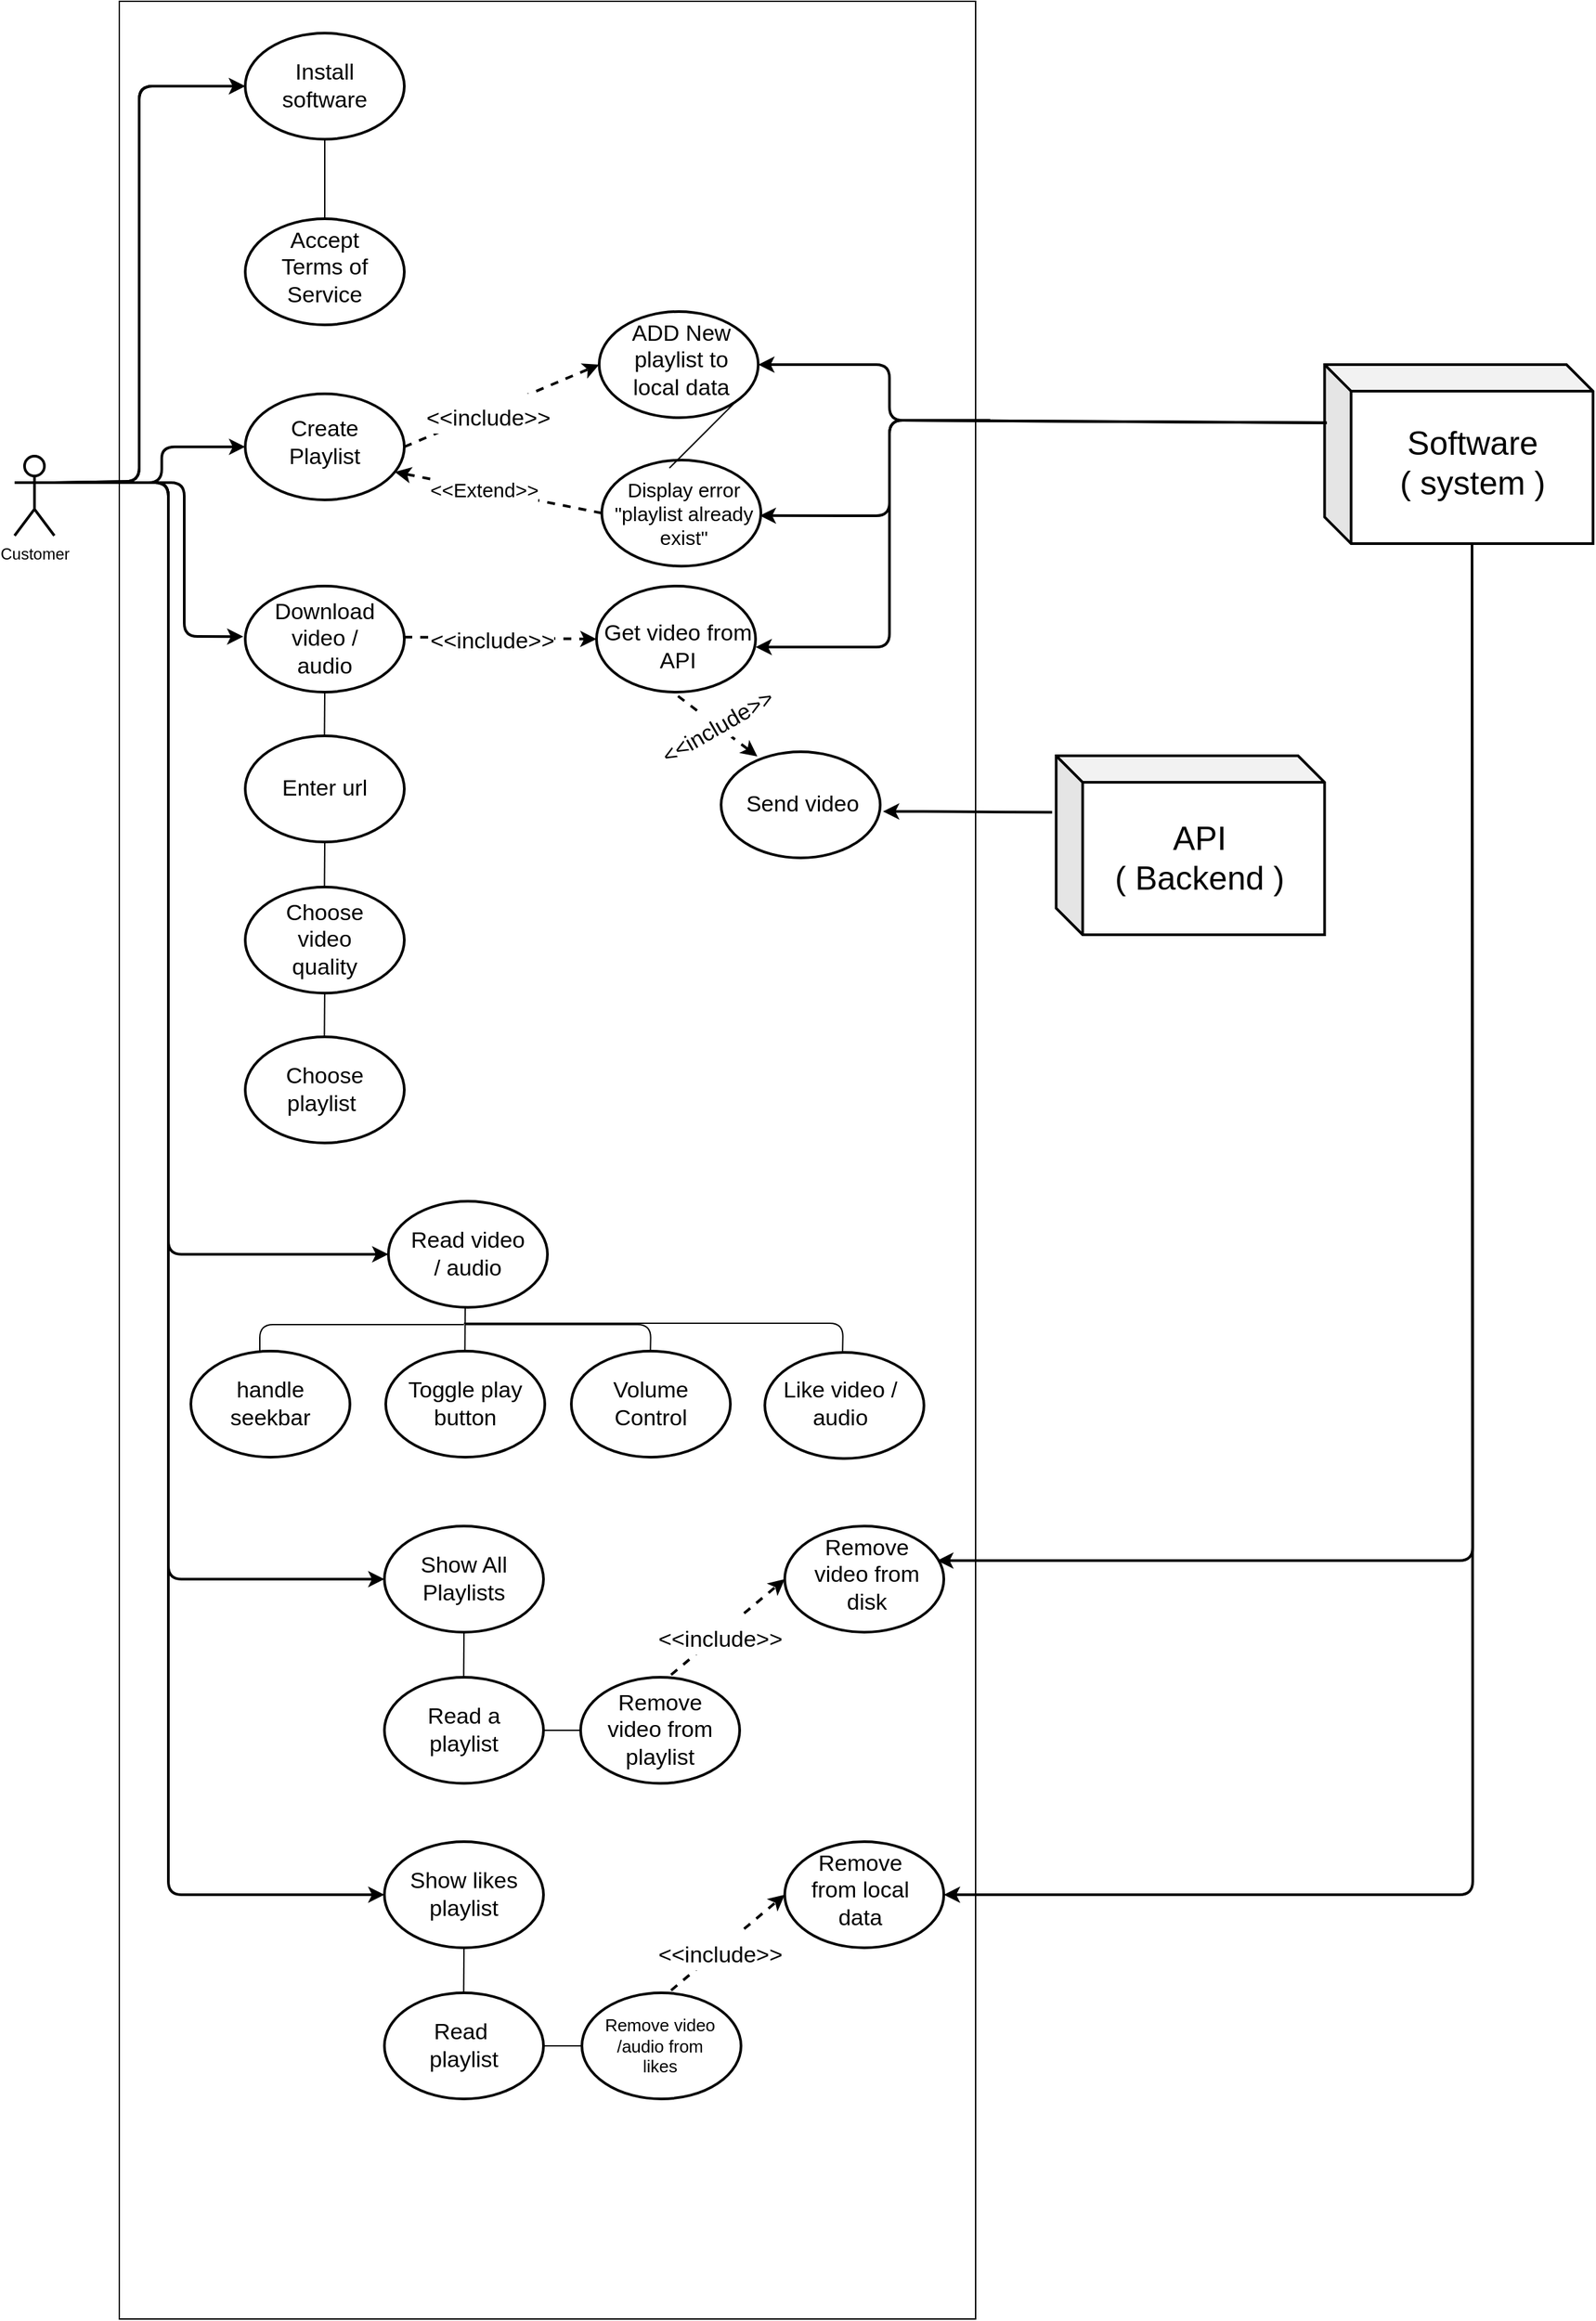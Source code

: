 <mxfile>
    <diagram id="LdMgm2CrF7uUPISppwHO" name="Page-1">
        <mxGraphModel dx="4434" dy="2234" grid="0" gridSize="10" guides="1" tooltips="1" connect="1" arrows="1" fold="1" page="1" pageScale="1" pageWidth="1169" pageHeight="827" background="#ffffff" math="0" shadow="0">
            <root>
                <mxCell id="0"/>
                <mxCell id="1" parent="0"/>
                <mxCell id="100" value="" style="group" parent="1" vertex="1" connectable="0">
                    <mxGeometry x="159" y="75" width="646" height="1748" as="geometry"/>
                </mxCell>
                <mxCell id="173" value="" style="ellipse;whiteSpace=wrap;html=1;strokeColor=#000000;strokeWidth=2;fillColor=none;" vertex="1" parent="100">
                    <mxGeometry x="349" y="1502" width="120" height="80" as="geometry"/>
                </mxCell>
                <mxCell id="2" value="" style="rounded=0;whiteSpace=wrap;html=1;fillColor=none;strokeColor=#000000;strokeWidth=1;" parent="100" vertex="1">
                    <mxGeometry width="646" height="1748" as="geometry"/>
                </mxCell>
                <mxCell id="101" value="" style="group" parent="100" vertex="1" connectable="0">
                    <mxGeometry x="54" y="905" width="575" height="196" as="geometry"/>
                </mxCell>
                <mxCell id="93" value="" style="group" parent="101" vertex="1" connectable="0">
                    <mxGeometry x="147" width="260" height="193" as="geometry"/>
                </mxCell>
                <mxCell id="85" value="" style="ellipse;whiteSpace=wrap;html=1;strokeColor=#000000;strokeWidth=2;fillColor=none;" parent="93" vertex="1">
                    <mxGeometry x="2" width="120" height="80" as="geometry"/>
                </mxCell>
                <mxCell id="86" value="&lt;font style=&quot;font-size: 17px&quot;&gt;Read video / audio&lt;br&gt;&lt;/font&gt;" style="text;html=1;strokeColor=none;fillColor=none;align=center;verticalAlign=middle;whiteSpace=wrap;rounded=0;fontColor=#000000;" parent="93" vertex="1">
                    <mxGeometry x="17" y="3" width="90" height="74" as="geometry"/>
                </mxCell>
                <mxCell id="87" value="" style="ellipse;whiteSpace=wrap;html=1;strokeColor=#000000;strokeWidth=2;fillColor=none;" parent="93" vertex="1">
                    <mxGeometry y="113" width="120" height="80" as="geometry"/>
                </mxCell>
                <mxCell id="88" value="&lt;font style=&quot;font-size: 17px&quot;&gt;Toggle play button&lt;br&gt;&lt;/font&gt;" style="text;html=1;strokeColor=none;fillColor=none;align=center;verticalAlign=middle;whiteSpace=wrap;rounded=0;fontColor=#000000;" parent="93" vertex="1">
                    <mxGeometry x="15" y="116" width="90" height="74" as="geometry"/>
                </mxCell>
                <mxCell id="89" style="edgeStyle=none;html=1;exitX=0.5;exitY=0;exitDx=0;exitDy=0;fontSize=15;fontColor=#000000;strokeColor=#000000;strokeWidth=1;endArrow=none;endFill=0;" parent="93" edge="1">
                    <mxGeometry relative="1" as="geometry">
                        <mxPoint x="59.7" y="114.0" as="sourcePoint"/>
                        <mxPoint x="59.94" y="80" as="targetPoint"/>
                    </mxGeometry>
                </mxCell>
                <mxCell id="90" value="" style="ellipse;whiteSpace=wrap;html=1;strokeColor=#000000;strokeWidth=2;fillColor=none;" parent="93" vertex="1">
                    <mxGeometry x="140" y="113" width="120" height="80" as="geometry"/>
                </mxCell>
                <mxCell id="91" value="&lt;font style=&quot;font-size: 17px&quot;&gt;Volume Control&lt;br&gt;&lt;/font&gt;" style="text;html=1;strokeColor=none;fillColor=none;align=center;verticalAlign=middle;whiteSpace=wrap;rounded=0;fontColor=#000000;" parent="93" vertex="1">
                    <mxGeometry x="155" y="116" width="90" height="74" as="geometry"/>
                </mxCell>
                <mxCell id="92" style="edgeStyle=none;html=1;exitX=0.5;exitY=0;exitDx=0;exitDy=0;fontSize=15;fontColor=#000000;strokeColor=#000000;strokeWidth=1;endArrow=none;endFill=0;" parent="93" edge="1">
                    <mxGeometry relative="1" as="geometry">
                        <mxPoint x="199.64" y="114.0" as="sourcePoint"/>
                        <mxPoint x="60" y="93" as="targetPoint"/>
                        <Array as="points">
                            <mxPoint x="200" y="93"/>
                        </Array>
                    </mxGeometry>
                </mxCell>
                <mxCell id="94" value="" style="ellipse;whiteSpace=wrap;html=1;strokeColor=#000000;strokeWidth=2;fillColor=none;" parent="101" vertex="1">
                    <mxGeometry y="113" width="120" height="80" as="geometry"/>
                </mxCell>
                <mxCell id="95" value="&lt;font style=&quot;font-size: 17px&quot;&gt;handle seekbar&lt;br&gt;&lt;/font&gt;" style="text;html=1;strokeColor=none;fillColor=none;align=center;verticalAlign=middle;whiteSpace=wrap;rounded=0;fontColor=#000000;" parent="101" vertex="1">
                    <mxGeometry x="15" y="116" width="90" height="74" as="geometry"/>
                </mxCell>
                <mxCell id="97" value="&lt;font style=&quot;font-size: 17px&quot;&gt;Like video / audio&lt;br&gt;&lt;/font&gt;" style="text;html=1;strokeColor=none;fillColor=none;align=center;verticalAlign=middle;whiteSpace=wrap;rounded=0;fontColor=#000000;" parent="101" vertex="1">
                    <mxGeometry x="445" y="116" width="90" height="74" as="geometry"/>
                </mxCell>
                <mxCell id="98" style="edgeStyle=none;html=1;exitX=0.5;exitY=0;exitDx=0;exitDy=0;fontSize=15;fontColor=#000000;strokeColor=#000000;strokeWidth=1;endArrow=none;endFill=0;" parent="101" edge="1">
                    <mxGeometry relative="1" as="geometry">
                        <mxPoint x="491.64" y="113.0" as="sourcePoint"/>
                        <mxPoint x="206" y="92" as="targetPoint"/>
                        <Array as="points">
                            <mxPoint x="492" y="92"/>
                        </Array>
                    </mxGeometry>
                </mxCell>
                <mxCell id="99" value="" style="endArrow=none;html=1;fontSize=15;fontColor=#000000;strokeColor=#000000;strokeWidth=1;" parent="101" edge="1">
                    <mxGeometry width="50" height="50" relative="1" as="geometry">
                        <mxPoint x="52" y="113" as="sourcePoint"/>
                        <mxPoint x="206" y="93" as="targetPoint"/>
                        <Array as="points">
                            <mxPoint x="52" y="93"/>
                        </Array>
                    </mxGeometry>
                </mxCell>
                <mxCell id="96" value="" style="ellipse;whiteSpace=wrap;html=1;strokeColor=#000000;strokeWidth=2;fillColor=none;" parent="101" vertex="1">
                    <mxGeometry x="433" y="114" width="120" height="80" as="geometry"/>
                </mxCell>
                <mxCell id="103" value="" style="ellipse;whiteSpace=wrap;html=1;strokeColor=#000000;strokeWidth=2;fillColor=none;" parent="100" vertex="1">
                    <mxGeometry x="200" y="1150" width="120" height="80" as="geometry"/>
                </mxCell>
                <mxCell id="104" value="&lt;font style=&quot;font-size: 17px&quot;&gt;Show All Playlists&lt;br&gt;&lt;/font&gt;" style="text;html=1;strokeColor=none;fillColor=none;align=center;verticalAlign=middle;whiteSpace=wrap;rounded=0;fontColor=#000000;" parent="100" vertex="1">
                    <mxGeometry x="215" y="1153" width="90" height="74" as="geometry"/>
                </mxCell>
                <mxCell id="107" value="" style="ellipse;whiteSpace=wrap;html=1;strokeColor=#000000;strokeWidth=2;fillColor=none;" parent="100" vertex="1">
                    <mxGeometry x="200" y="1264" width="120" height="80" as="geometry"/>
                </mxCell>
                <mxCell id="108" value="&lt;font style=&quot;font-size: 17px&quot;&gt;Read a playlist&lt;br&gt;&lt;/font&gt;" style="text;html=1;strokeColor=none;fillColor=none;align=center;verticalAlign=middle;whiteSpace=wrap;rounded=0;fontColor=#000000;" parent="100" vertex="1">
                    <mxGeometry x="215" y="1267" width="90" height="74" as="geometry"/>
                </mxCell>
                <mxCell id="109" style="edgeStyle=none;html=1;exitX=0.5;exitY=0;exitDx=0;exitDy=0;fontSize=15;fontColor=#000000;strokeColor=#000000;strokeWidth=1;endArrow=none;endFill=0;" parent="100" edge="1">
                    <mxGeometry relative="1" as="geometry">
                        <mxPoint x="259.79" y="1264.0" as="sourcePoint"/>
                        <mxPoint x="260.03" y="1230" as="targetPoint"/>
                    </mxGeometry>
                </mxCell>
                <mxCell id="113" style="edgeStyle=none;html=1;exitX=0;exitY=0.5;exitDx=0;exitDy=0;entryX=1;entryY=0.5;entryDx=0;entryDy=0;fontSize=15;fontColor=#000000;endArrow=none;endFill=0;strokeColor=#000000;strokeWidth=1;" parent="100" source="110" target="107" edge="1">
                    <mxGeometry relative="1" as="geometry"/>
                </mxCell>
                <mxCell id="110" value="" style="ellipse;whiteSpace=wrap;html=1;strokeColor=#000000;strokeWidth=2;fillColor=none;" parent="100" vertex="1">
                    <mxGeometry x="348" y="1264" width="120" height="80" as="geometry"/>
                </mxCell>
                <mxCell id="111" value="&lt;font style=&quot;font-size: 17px&quot;&gt;Remove video from playlist&lt;br&gt;&lt;/font&gt;" style="text;html=1;strokeColor=none;fillColor=none;align=center;verticalAlign=middle;whiteSpace=wrap;rounded=0;fontColor=#000000;" parent="100" vertex="1">
                    <mxGeometry x="363" y="1267" width="90" height="74" as="geometry"/>
                </mxCell>
                <mxCell id="114" style="edgeStyle=none;html=1;exitX=0.569;exitY=-0.023;exitDx=0;exitDy=0;entryX=0;entryY=0.5;entryDx=0;entryDy=0;fontSize=25;fontColor=#000000;strokeColor=#000000;strokeWidth=2;dashed=1;exitPerimeter=0;" parent="100" source="110" target="116" edge="1">
                    <mxGeometry relative="1" as="geometry">
                        <mxPoint x="355.0" y="1252" as="sourcePoint"/>
                    </mxGeometry>
                </mxCell>
                <mxCell id="115" value="&lt;font style=&quot;font-size: 17px&quot;&gt;&amp;lt;&amp;lt;include&amp;gt;&amp;gt;&lt;/font&gt;" style="edgeLabel;html=1;align=center;verticalAlign=middle;resizable=0;points=[];fontSize=25;fontColor=#000000;labelBackgroundColor=#FFFFFF;rotation=0;" parent="114" vertex="1" connectable="0">
                    <mxGeometry x="-0.14" relative="1" as="geometry">
                        <mxPoint as="offset"/>
                    </mxGeometry>
                </mxCell>
                <mxCell id="116" value="" style="ellipse;whiteSpace=wrap;html=1;labelBackgroundColor=#FFFFFF;fontSize=17;fontColor=#000000;strokeColor=#000000;strokeWidth=2;fillColor=none;" parent="100" vertex="1">
                    <mxGeometry x="502" y="1150" width="120" height="80" as="geometry"/>
                </mxCell>
                <mxCell id="117" value="&lt;span style=&quot;font-size: 17px&quot;&gt;Remove video from disk&lt;/span&gt;" style="text;html=1;strokeColor=none;fillColor=none;align=center;verticalAlign=middle;whiteSpace=wrap;rounded=0;fontColor=#000000;" parent="100" vertex="1">
                    <mxGeometry x="519" y="1150" width="90" height="74" as="geometry"/>
                </mxCell>
                <mxCell id="119" value="" style="ellipse;whiteSpace=wrap;html=1;strokeColor=#000000;strokeWidth=2;fillColor=none;" vertex="1" parent="100">
                    <mxGeometry x="200" y="1388" width="120" height="80" as="geometry"/>
                </mxCell>
                <mxCell id="120" value="&lt;font style=&quot;font-size: 17px&quot;&gt;Show likes playlist&lt;br&gt;&lt;/font&gt;" style="text;html=1;strokeColor=none;fillColor=none;align=center;verticalAlign=middle;whiteSpace=wrap;rounded=0;fontColor=#000000;" vertex="1" parent="100">
                    <mxGeometry x="215" y="1391" width="90" height="74" as="geometry"/>
                </mxCell>
                <mxCell id="164" value="" style="ellipse;whiteSpace=wrap;html=1;strokeColor=#000000;strokeWidth=2;fillColor=none;" vertex="1" parent="100">
                    <mxGeometry x="200" y="1502" width="120" height="80" as="geometry"/>
                </mxCell>
                <mxCell id="165" value="&lt;font style=&quot;font-size: 17px&quot;&gt;Read&amp;nbsp; playlist&lt;br&gt;&lt;/font&gt;" style="text;html=1;strokeColor=none;fillColor=none;align=center;verticalAlign=middle;whiteSpace=wrap;rounded=0;fontColor=#000000;" vertex="1" parent="100">
                    <mxGeometry x="215" y="1505" width="90" height="74" as="geometry"/>
                </mxCell>
                <mxCell id="166" style="edgeStyle=none;html=1;exitX=0.5;exitY=0;exitDx=0;exitDy=0;fontSize=15;fontColor=#000000;strokeColor=#000000;strokeWidth=1;endArrow=none;endFill=0;" edge="1" parent="100">
                    <mxGeometry relative="1" as="geometry">
                        <mxPoint x="259.79" y="1502.0" as="sourcePoint"/>
                        <mxPoint x="260.03" y="1468" as="targetPoint"/>
                    </mxGeometry>
                </mxCell>
                <mxCell id="167" style="edgeStyle=none;html=1;exitX=0;exitY=0.5;exitDx=0;exitDy=0;entryX=1;entryY=0.5;entryDx=0;entryDy=0;fontSize=15;fontColor=#000000;endArrow=none;endFill=0;strokeColor=#000000;strokeWidth=1;" edge="1" parent="100">
                    <mxGeometry relative="1" as="geometry">
                        <mxPoint x="348.0" y="1542.0" as="sourcePoint"/>
                        <mxPoint x="320" y="1542.0" as="targetPoint"/>
                    </mxGeometry>
                </mxCell>
                <mxCell id="168" value="&lt;font style=&quot;font-size: 13px&quot;&gt;Remove video /audio from likes&lt;br style=&quot;font-size: 13px&quot;&gt;&lt;/font&gt;" style="text;html=1;strokeColor=none;fillColor=none;align=center;verticalAlign=middle;whiteSpace=wrap;rounded=0;fontColor=#000000;fontSize=13;" vertex="1" parent="100">
                    <mxGeometry x="363" y="1505" width="90" height="74" as="geometry"/>
                </mxCell>
                <mxCell id="169" style="edgeStyle=none;html=1;exitX=0.569;exitY=-0.023;exitDx=0;exitDy=0;entryX=0;entryY=0.5;entryDx=0;entryDy=0;fontSize=25;fontColor=#000000;strokeColor=#000000;strokeWidth=2;dashed=1;exitPerimeter=0;" edge="1" parent="100" target="171">
                    <mxGeometry relative="1" as="geometry">
                        <mxPoint x="416.28" y="1500.16" as="sourcePoint"/>
                    </mxGeometry>
                </mxCell>
                <mxCell id="170" value="&lt;font style=&quot;font-size: 17px&quot;&gt;&amp;lt;&amp;lt;include&amp;gt;&amp;gt;&lt;/font&gt;" style="edgeLabel;html=1;align=center;verticalAlign=middle;resizable=0;points=[];fontSize=25;fontColor=#000000;labelBackgroundColor=#FFFFFF;rotation=0;" vertex="1" connectable="0" parent="169">
                    <mxGeometry x="-0.14" relative="1" as="geometry">
                        <mxPoint as="offset"/>
                    </mxGeometry>
                </mxCell>
                <mxCell id="171" value="" style="ellipse;whiteSpace=wrap;html=1;labelBackgroundColor=#FFFFFF;fontSize=17;fontColor=#000000;strokeColor=#000000;strokeWidth=2;fillColor=none;" vertex="1" parent="100">
                    <mxGeometry x="502" y="1388" width="120" height="80" as="geometry"/>
                </mxCell>
                <mxCell id="172" value="&lt;span style=&quot;font-size: 17px&quot;&gt;Remove from local data&lt;br&gt;&lt;/span&gt;" style="text;html=1;strokeColor=none;fillColor=none;align=center;verticalAlign=middle;whiteSpace=wrap;rounded=0;fontColor=#000000;" vertex="1" parent="100">
                    <mxGeometry x="514" y="1388" width="90" height="74" as="geometry"/>
                </mxCell>
                <mxCell id="12" style="edgeStyle=none;html=1;exitX=1;exitY=0.333;exitDx=0;exitDy=0;exitPerimeter=0;entryX=0;entryY=0.5;entryDx=0;entryDy=0;fontColor=#000000;strokeColor=#000000;strokeWidth=2;" parent="1" source="3" target="5" edge="1">
                    <mxGeometry relative="1" as="geometry">
                        <Array as="points">
                            <mxPoint x="174" y="437"/>
                            <mxPoint x="174" y="139"/>
                        </Array>
                    </mxGeometry>
                </mxCell>
                <mxCell id="34" style="edgeStyle=none;html=1;exitX=1;exitY=0.333;exitDx=0;exitDy=0;exitPerimeter=0;entryX=0;entryY=0.5;entryDx=0;entryDy=0;fontSize=17;fontColor=#000000;strokeColor=#000000;strokeWidth=2;" parent="1" source="3" target="22" edge="1">
                    <mxGeometry relative="1" as="geometry">
                        <Array as="points">
                            <mxPoint x="191" y="438"/>
                            <mxPoint x="191" y="411"/>
                        </Array>
                    </mxGeometry>
                </mxCell>
                <mxCell id="3" value="Customer" style="shape=umlActor;verticalLabelPosition=bottom;verticalAlign=top;html=1;strokeColor=#000000;strokeWidth=2;fillColor=none;fontColor=#000000;" parent="1" vertex="1">
                    <mxGeometry x="80" y="418" width="30" height="60" as="geometry"/>
                </mxCell>
                <mxCell id="4" value="" style="shape=cube;whiteSpace=wrap;html=1;boundedLbl=1;backgroundOutline=1;darkOpacity=0.05;darkOpacity2=0.1;strokeColor=#000000;strokeWidth=2;fillColor=none;" parent="1" vertex="1">
                    <mxGeometry x="1068.25" y="349" width="202.5" height="135" as="geometry"/>
                </mxCell>
                <mxCell id="5" value="" style="ellipse;whiteSpace=wrap;html=1;strokeColor=#000000;strokeWidth=2;fillColor=none;" parent="1" vertex="1">
                    <mxGeometry x="254" y="99" width="120" height="80" as="geometry"/>
                </mxCell>
                <mxCell id="6" value="" style="ellipse;whiteSpace=wrap;html=1;strokeColor=#000000;strokeWidth=2;fillColor=none;" parent="1" vertex="1">
                    <mxGeometry x="254" y="239" width="120" height="80" as="geometry"/>
                </mxCell>
                <mxCell id="57" style="edgeStyle=none;html=1;exitX=0.5;exitY=0;exitDx=0;exitDy=0;fontSize=15;fontColor=#000000;strokeColor=#000000;strokeWidth=1;endArrow=none;endFill=0;" parent="1" source="7" target="5" edge="1">
                    <mxGeometry relative="1" as="geometry"/>
                </mxCell>
                <mxCell id="7" value="&lt;font style=&quot;font-size: 17px&quot;&gt;Accept Terms of Service&lt;/font&gt;" style="text;html=1;strokeColor=none;fillColor=none;align=center;verticalAlign=middle;whiteSpace=wrap;rounded=0;fontColor=#000000;" parent="1" vertex="1">
                    <mxGeometry x="269" y="239" width="90" height="74" as="geometry"/>
                </mxCell>
                <mxCell id="10" value="" style="endArrow=none;html=1;fontColor=#000000;" parent="1" edge="1">
                    <mxGeometry width="50" height="50" relative="1" as="geometry">
                        <mxPoint x="574" y="427" as="sourcePoint"/>
                        <mxPoint x="624" y="377" as="targetPoint"/>
                    </mxGeometry>
                </mxCell>
                <mxCell id="21" value="&lt;font style=&quot;font-size: 17px&quot;&gt;Install software&lt;/font&gt;" style="text;html=1;strokeColor=none;fillColor=none;align=center;verticalAlign=middle;whiteSpace=wrap;rounded=0;fontColor=#000000;" parent="1" vertex="1">
                    <mxGeometry x="284" y="124" width="60" height="30" as="geometry"/>
                </mxCell>
                <mxCell id="40" style="edgeStyle=none;html=1;exitX=1;exitY=0.5;exitDx=0;exitDy=0;entryX=0;entryY=0.5;entryDx=0;entryDy=0;fontSize=25;fontColor=#000000;strokeColor=#000000;strokeWidth=2;dashed=1;" parent="1" source="22" target="36" edge="1">
                    <mxGeometry relative="1" as="geometry"/>
                </mxCell>
                <mxCell id="41" value="&lt;font style=&quot;font-size: 17px&quot;&gt;&amp;lt;&amp;lt;include&amp;gt;&amp;gt;&lt;/font&gt;" style="edgeLabel;html=1;align=center;verticalAlign=middle;resizable=0;points=[];fontSize=25;fontColor=#000000;labelBackgroundColor=#FFFFFF;rotation=0;" parent="40" vertex="1" connectable="0">
                    <mxGeometry x="-0.14" relative="1" as="geometry">
                        <mxPoint as="offset"/>
                    </mxGeometry>
                </mxCell>
                <mxCell id="22" value="" style="ellipse;whiteSpace=wrap;html=1;strokeColor=#000000;strokeWidth=2;fillColor=none;" parent="1" vertex="1">
                    <mxGeometry x="254" y="371" width="120" height="80" as="geometry"/>
                </mxCell>
                <mxCell id="28" style="edgeStyle=none;html=1;exitX=1;exitY=0.333;exitDx=0;exitDy=0;exitPerimeter=0;entryX=0;entryY=0.5;entryDx=0;entryDy=0;fontColor=#000000;strokeColor=#000000;strokeWidth=2;" parent="1" source="3" target="5" edge="1">
                    <mxGeometry relative="1" as="geometry">
                        <mxPoint x="110" y="438" as="sourcePoint"/>
                        <mxPoint x="254" y="139" as="targetPoint"/>
                        <Array as="points">
                            <mxPoint x="174" y="437"/>
                            <mxPoint x="174" y="139"/>
                        </Array>
                    </mxGeometry>
                </mxCell>
                <mxCell id="31" value="&lt;font style=&quot;font-size: 17px&quot;&gt;Create Playlist&lt;/font&gt;" style="text;html=1;strokeColor=none;fillColor=none;align=center;verticalAlign=middle;whiteSpace=wrap;rounded=0;fontColor=#000000;" parent="1" vertex="1">
                    <mxGeometry x="269" y="371" width="90" height="74" as="geometry"/>
                </mxCell>
                <mxCell id="36" value="" style="ellipse;whiteSpace=wrap;html=1;labelBackgroundColor=#FFFFFF;fontSize=17;fontColor=#000000;strokeColor=#000000;strokeWidth=2;fillColor=none;" parent="1" vertex="1">
                    <mxGeometry x="521" y="309" width="120" height="80" as="geometry"/>
                </mxCell>
                <mxCell id="37" value="&lt;span style=&quot;font-size: 17px&quot;&gt;ADD New playlist to local data&lt;/span&gt;" style="text;html=1;strokeColor=none;fillColor=none;align=center;verticalAlign=middle;whiteSpace=wrap;rounded=0;fontColor=#000000;" parent="1" vertex="1">
                    <mxGeometry x="538" y="309" width="90" height="74" as="geometry"/>
                </mxCell>
                <mxCell id="38" value="&lt;font style=&quot;font-size: 25px&quot;&gt;Software&lt;br&gt;( system )&lt;br&gt;&lt;/font&gt;" style="text;html=1;strokeColor=none;fillColor=none;align=center;verticalAlign=middle;whiteSpace=wrap;rounded=0;fontColor=#000000;" parent="1" vertex="1">
                    <mxGeometry x="1121.25" y="385" width="118" height="74" as="geometry"/>
                </mxCell>
                <mxCell id="45" style="edgeStyle=none;html=1;exitX=0;exitY=0.5;exitDx=0;exitDy=0;entryX=0.941;entryY=0.737;entryDx=0;entryDy=0;entryPerimeter=0;dashed=1;fontSize=15;fontColor=#000000;strokeColor=#000000;strokeWidth=2;" parent="1" source="43" target="22" edge="1">
                    <mxGeometry relative="1" as="geometry"/>
                </mxCell>
                <mxCell id="46" value="&amp;lt;&amp;lt;Extend&amp;gt;&amp;gt;" style="edgeLabel;html=1;align=center;verticalAlign=middle;resizable=0;points=[];fontSize=15;fontColor=#000000;labelBackgroundColor=#FFFFFF;" parent="45" vertex="1" connectable="0">
                    <mxGeometry x="0.152" relative="1" as="geometry">
                        <mxPoint as="offset"/>
                    </mxGeometry>
                </mxCell>
                <mxCell id="43" value="" style="ellipse;whiteSpace=wrap;html=1;strokeColor=#000000;strokeWidth=2;fillColor=none;" parent="1" vertex="1">
                    <mxGeometry x="523" y="421" width="120" height="80" as="geometry"/>
                </mxCell>
                <mxCell id="44" value="&lt;font style=&quot;font-size: 15px&quot;&gt;Display error &quot;playlist already exist&quot;&lt;/font&gt;" style="text;html=1;strokeColor=none;fillColor=none;align=center;verticalAlign=middle;whiteSpace=wrap;rounded=0;fontColor=#000000;" parent="1" vertex="1">
                    <mxGeometry x="528" y="429.5" width="114" height="63" as="geometry"/>
                </mxCell>
                <mxCell id="49" style="edgeStyle=none;html=1;entryX=1;entryY=0.5;entryDx=0;entryDy=0;fontSize=25;fontColor=#000000;strokeColor=#000000;strokeWidth=2;" parent="1" target="36" edge="1">
                    <mxGeometry relative="1" as="geometry">
                        <mxPoint x="816" y="391" as="sourcePoint"/>
                        <Array as="points">
                            <mxPoint x="740" y="391"/>
                            <mxPoint x="740" y="349"/>
                        </Array>
                    </mxGeometry>
                </mxCell>
                <mxCell id="50" style="edgeStyle=none;html=1;exitX=0.008;exitY=0.325;exitDx=0;exitDy=0;exitPerimeter=0;entryX=0.993;entryY=0.524;entryDx=0;entryDy=0;fontSize=25;fontColor=#000000;strokeColor=#000000;strokeWidth=2;entryPerimeter=0;" parent="1" source="4" target="43" edge="1">
                    <mxGeometry relative="1" as="geometry">
                        <mxPoint x="817" y="441.5" as="sourcePoint"/>
                        <mxPoint x="641" y="350.0" as="targetPoint"/>
                        <Array as="points">
                            <mxPoint x="740" y="391"/>
                            <mxPoint x="740" y="463"/>
                        </Array>
                    </mxGeometry>
                </mxCell>
                <mxCell id="51" value="" style="ellipse;whiteSpace=wrap;html=1;strokeColor=#000000;strokeWidth=2;fillColor=none;" parent="1" vertex="1">
                    <mxGeometry x="254" y="516" width="120" height="80" as="geometry"/>
                </mxCell>
                <mxCell id="52" value="&lt;font style=&quot;font-size: 17px&quot;&gt;Download&lt;br&gt;video / audio&lt;br&gt;&lt;/font&gt;" style="text;html=1;strokeColor=none;fillColor=none;align=center;verticalAlign=middle;whiteSpace=wrap;rounded=0;fontColor=#000000;" parent="1" vertex="1">
                    <mxGeometry x="269" y="519" width="90" height="74" as="geometry"/>
                </mxCell>
                <mxCell id="55" style="edgeStyle=none;html=1;entryX=-0.012;entryY=0.477;entryDx=0;entryDy=0;fontSize=17;fontColor=#000000;strokeColor=#000000;strokeWidth=2;entryPerimeter=0;" parent="1" target="51" edge="1">
                    <mxGeometry relative="1" as="geometry">
                        <mxPoint x="141" y="438" as="sourcePoint"/>
                        <mxPoint x="264" y="421" as="targetPoint"/>
                        <Array as="points">
                            <mxPoint x="208" y="438"/>
                            <mxPoint x="208" y="554"/>
                        </Array>
                    </mxGeometry>
                </mxCell>
                <mxCell id="56" value="" style="ellipse;whiteSpace=wrap;html=1;strokeColor=#000000;strokeWidth=2;fillColor=none;" parent="1" vertex="1">
                    <mxGeometry x="254" y="629" width="120" height="80" as="geometry"/>
                </mxCell>
                <mxCell id="58" style="edgeStyle=none;html=1;exitX=0.5;exitY=0;exitDx=0;exitDy=0;fontSize=15;fontColor=#000000;strokeColor=#000000;strokeWidth=1;endArrow=none;endFill=0;" parent="1" edge="1">
                    <mxGeometry relative="1" as="geometry">
                        <mxPoint x="313.76" y="629" as="sourcePoint"/>
                        <mxPoint x="314" y="595" as="targetPoint"/>
                    </mxGeometry>
                </mxCell>
                <mxCell id="59" value="&lt;font style=&quot;font-size: 17px&quot;&gt;Enter url&lt;br&gt;&lt;/font&gt;" style="text;html=1;strokeColor=none;fillColor=none;align=center;verticalAlign=middle;whiteSpace=wrap;rounded=0;fontColor=#000000;" parent="1" vertex="1">
                    <mxGeometry x="269" y="632" width="90" height="74" as="geometry"/>
                </mxCell>
                <mxCell id="64" value="" style="ellipse;whiteSpace=wrap;html=1;strokeColor=#000000;strokeWidth=2;fillColor=none;" parent="1" vertex="1">
                    <mxGeometry x="254" y="743" width="120" height="80" as="geometry"/>
                </mxCell>
                <mxCell id="65" style="edgeStyle=none;html=1;exitX=0.5;exitY=0;exitDx=0;exitDy=0;fontSize=15;fontColor=#000000;strokeColor=#000000;strokeWidth=1;endArrow=none;endFill=0;" parent="1" edge="1">
                    <mxGeometry relative="1" as="geometry">
                        <mxPoint x="313.76" y="743" as="sourcePoint"/>
                        <mxPoint x="314" y="709" as="targetPoint"/>
                    </mxGeometry>
                </mxCell>
                <mxCell id="66" value="&lt;font style=&quot;font-size: 17px&quot;&gt;Choose video quality&lt;br&gt;&lt;/font&gt;" style="text;html=1;strokeColor=none;fillColor=none;align=center;verticalAlign=middle;whiteSpace=wrap;rounded=0;fontColor=#000000;" parent="1" vertex="1">
                    <mxGeometry x="269" y="746" width="90" height="74" as="geometry"/>
                </mxCell>
                <mxCell id="69" value="" style="ellipse;whiteSpace=wrap;html=1;strokeColor=#000000;strokeWidth=2;fillColor=none;" parent="1" vertex="1">
                    <mxGeometry x="254" y="856" width="120" height="80" as="geometry"/>
                </mxCell>
                <mxCell id="70" value="&lt;font style=&quot;font-size: 17px&quot;&gt;Choose playlist&amp;nbsp;&lt;br&gt;&lt;/font&gt;" style="text;html=1;strokeColor=none;fillColor=none;align=center;verticalAlign=middle;whiteSpace=wrap;rounded=0;fontColor=#000000;" parent="1" vertex="1">
                    <mxGeometry x="269" y="859" width="90" height="74" as="geometry"/>
                </mxCell>
                <mxCell id="71" style="edgeStyle=none;html=1;exitX=0.5;exitY=0;exitDx=0;exitDy=0;fontSize=15;fontColor=#000000;strokeColor=#000000;strokeWidth=1;endArrow=none;endFill=0;" parent="1" edge="1">
                    <mxGeometry relative="1" as="geometry">
                        <mxPoint x="313.7" y="857" as="sourcePoint"/>
                        <mxPoint x="313.94" y="823" as="targetPoint"/>
                    </mxGeometry>
                </mxCell>
                <mxCell id="72" value="" style="ellipse;whiteSpace=wrap;html=1;labelBackgroundColor=#FFFFFF;fontSize=17;fontColor=#000000;strokeColor=#000000;strokeWidth=2;fillColor=none;" parent="1" vertex="1">
                    <mxGeometry x="519" y="516" width="120" height="80" as="geometry"/>
                </mxCell>
                <mxCell id="73" value="&lt;span style=&quot;font-size: 17px&quot;&gt;Get video from API&lt;/span&gt;" style="text;html=1;strokeColor=none;fillColor=none;align=center;verticalAlign=middle;whiteSpace=wrap;rounded=0;fontColor=#000000;" parent="1" vertex="1">
                    <mxGeometry x="522" y="525" width="117" height="74" as="geometry"/>
                </mxCell>
                <mxCell id="74" style="edgeStyle=none;html=1;exitX=1;exitY=0.5;exitDx=0;exitDy=0;entryX=0;entryY=0.5;entryDx=0;entryDy=0;fontSize=25;fontColor=#000000;strokeColor=#000000;strokeWidth=2;dashed=1;" parent="1" target="72" edge="1">
                    <mxGeometry relative="1" as="geometry">
                        <mxPoint x="374" y="554.5" as="sourcePoint"/>
                        <mxPoint x="521.0" y="492.5" as="targetPoint"/>
                    </mxGeometry>
                </mxCell>
                <mxCell id="75" value="&lt;font style=&quot;font-size: 17px&quot;&gt;&amp;lt;&amp;lt;include&amp;gt;&amp;gt;&lt;/font&gt;" style="edgeLabel;html=1;align=center;verticalAlign=middle;resizable=0;points=[];fontSize=25;fontColor=#000000;labelBackgroundColor=#FFFFFF;rotation=0;" parent="74" vertex="1" connectable="0">
                    <mxGeometry x="-0.14" relative="1" as="geometry">
                        <mxPoint x="3" y="-2" as="offset"/>
                    </mxGeometry>
                </mxCell>
                <mxCell id="76" style="edgeStyle=none;html=1;exitX=0.008;exitY=0.325;exitDx=0;exitDy=0;exitPerimeter=0;fontSize=25;fontColor=#000000;strokeColor=#000000;strokeWidth=2;entryX=1;entryY=0.5;entryDx=0;entryDy=0;" parent="1" source="4" target="73" edge="1">
                    <mxGeometry relative="1" as="geometry">
                        <mxPoint x="817" y="441.5" as="sourcePoint"/>
                        <mxPoint x="694" y="562" as="targetPoint"/>
                        <Array as="points">
                            <mxPoint x="740" y="391"/>
                            <mxPoint x="740" y="562"/>
                        </Array>
                    </mxGeometry>
                </mxCell>
                <mxCell id="77" value="" style="shape=cube;whiteSpace=wrap;html=1;boundedLbl=1;backgroundOutline=1;darkOpacity=0.05;darkOpacity2=0.1;strokeColor=#000000;strokeWidth=2;fillColor=none;" parent="1" vertex="1">
                    <mxGeometry x="865.75" y="644" width="202.5" height="135" as="geometry"/>
                </mxCell>
                <mxCell id="78" value="&lt;font style=&quot;font-size: 25px&quot;&gt;API&lt;br&gt;( Backend )&lt;br&gt;&lt;/font&gt;" style="text;html=1;strokeColor=none;fillColor=none;align=center;verticalAlign=middle;whiteSpace=wrap;rounded=0;fontColor=#000000;" parent="1" vertex="1">
                    <mxGeometry x="908.75" y="682.5" width="130" height="74" as="geometry"/>
                </mxCell>
                <mxCell id="79" style="edgeStyle=none;html=1;exitX=0.5;exitY=1;exitDx=0;exitDy=0;fontSize=25;fontColor=#000000;strokeColor=#000000;strokeWidth=2;dashed=1;entryX=0.208;entryY=0.007;entryDx=0;entryDy=0;entryPerimeter=0;" parent="1" source="73" target="82" edge="1">
                    <mxGeometry relative="1" as="geometry">
                        <mxPoint x="552" y="662" as="sourcePoint"/>
                        <mxPoint x="697" y="663.5" as="targetPoint"/>
                    </mxGeometry>
                </mxCell>
                <mxCell id="80" value="&lt;font style=&quot;font-size: 17px&quot;&gt;&amp;lt;&amp;lt;include&amp;gt;&amp;gt;&lt;/font&gt;" style="edgeLabel;html=1;align=center;verticalAlign=middle;resizable=0;points=[];fontSize=25;fontColor=#000000;labelBackgroundColor=#FFFFFF;rotation=-30;" parent="79" vertex="1" connectable="0">
                    <mxGeometry x="-0.14" relative="1" as="geometry">
                        <mxPoint x="1" as="offset"/>
                    </mxGeometry>
                </mxCell>
                <mxCell id="81" value="" style="ellipse;whiteSpace=wrap;html=1;labelBackgroundColor=#FFFFFF;fontSize=17;fontColor=#000000;strokeColor=#000000;strokeWidth=2;fillColor=none;" parent="1" vertex="1">
                    <mxGeometry x="613" y="641" width="120" height="80" as="geometry"/>
                </mxCell>
                <mxCell id="82" value="&lt;span style=&quot;font-size: 17px&quot;&gt;Send video&lt;/span&gt;" style="text;html=1;strokeColor=none;fillColor=none;align=center;verticalAlign=middle;whiteSpace=wrap;rounded=0;fontColor=#000000;" parent="1" vertex="1">
                    <mxGeometry x="616" y="644" width="117" height="74" as="geometry"/>
                </mxCell>
                <mxCell id="84" style="edgeStyle=none;html=1;entryX=1.018;entryY=0.568;entryDx=0;entryDy=0;fontSize=25;fontColor=#000000;strokeColor=#000000;strokeWidth=2;entryPerimeter=0;exitX=-0.015;exitY=0.316;exitDx=0;exitDy=0;exitPerimeter=0;" parent="1" source="77" target="82" edge="1">
                    <mxGeometry relative="1" as="geometry">
                        <mxPoint x="831" y="686" as="sourcePoint"/>
                        <mxPoint x="656" y="644" as="targetPoint"/>
                        <Array as="points">
                            <mxPoint x="755" y="686"/>
                        </Array>
                    </mxGeometry>
                </mxCell>
                <mxCell id="102" style="edgeStyle=none;html=1;entryX=0;entryY=0.5;entryDx=0;entryDy=0;fontSize=17;fontColor=#000000;strokeColor=#000000;strokeWidth=2;" parent="1" target="85" edge="1">
                    <mxGeometry relative="1" as="geometry">
                        <mxPoint x="142.44" y="438" as="sourcePoint"/>
                        <mxPoint x="254.0" y="554.16" as="targetPoint"/>
                        <Array as="points">
                            <mxPoint x="196" y="438"/>
                            <mxPoint x="196" y="1020"/>
                        </Array>
                    </mxGeometry>
                </mxCell>
                <mxCell id="105" style="edgeStyle=none;html=1;entryX=0;entryY=0.5;entryDx=0;entryDy=0;fontSize=17;fontColor=#000000;strokeColor=#000000;strokeWidth=2;" parent="1" target="103" edge="1">
                    <mxGeometry relative="1" as="geometry">
                        <mxPoint x="142.44" y="438" as="sourcePoint"/>
                        <mxPoint x="362" y="1020" as="targetPoint"/>
                        <Array as="points">
                            <mxPoint x="196" y="438"/>
                            <mxPoint x="196" y="1265"/>
                        </Array>
                    </mxGeometry>
                </mxCell>
                <mxCell id="118" style="edgeStyle=none;html=1;fontSize=25;fontColor=#000000;strokeColor=#000000;strokeWidth=2;exitX=0;exitY=0;exitDx=111.25;exitDy=135;exitPerimeter=0;" parent="1" source="4" edge="1">
                    <mxGeometry relative="1" as="geometry">
                        <mxPoint x="819" y="393" as="sourcePoint"/>
                        <mxPoint x="776" y="1251" as="targetPoint"/>
                        <Array as="points">
                            <mxPoint x="1180" y="1251"/>
                            <mxPoint x="846" y="1251"/>
                        </Array>
                    </mxGeometry>
                </mxCell>
                <mxCell id="163" style="edgeStyle=none;html=1;entryX=0;entryY=0.5;entryDx=0;entryDy=0;fontSize=17;fontColor=#000000;strokeColor=#000000;strokeWidth=2;" edge="1" parent="1" target="119">
                    <mxGeometry relative="1" as="geometry">
                        <mxPoint x="142.44" y="438" as="sourcePoint"/>
                        <mxPoint x="359" y="1265" as="targetPoint"/>
                        <Array as="points">
                            <mxPoint x="196" y="438"/>
                            <mxPoint x="196" y="1503"/>
                        </Array>
                    </mxGeometry>
                </mxCell>
                <mxCell id="174" style="edgeStyle=none;html=1;fontSize=25;fontColor=#000000;strokeColor=#000000;strokeWidth=2;exitX=0;exitY=0;exitDx=111.25;exitDy=135;exitPerimeter=0;entryX=1;entryY=0.5;entryDx=0;entryDy=0;" edge="1" parent="1" target="171">
                    <mxGeometry relative="1" as="geometry">
                        <mxPoint x="1179.5" y="484" as="sourcePoint"/>
                        <mxPoint x="776" y="1251" as="targetPoint"/>
                        <Array as="points">
                            <mxPoint x="1180" y="1503"/>
                            <mxPoint x="966" y="1503"/>
                        </Array>
                    </mxGeometry>
                </mxCell>
            </root>
        </mxGraphModel>
    </diagram>
</mxfile>